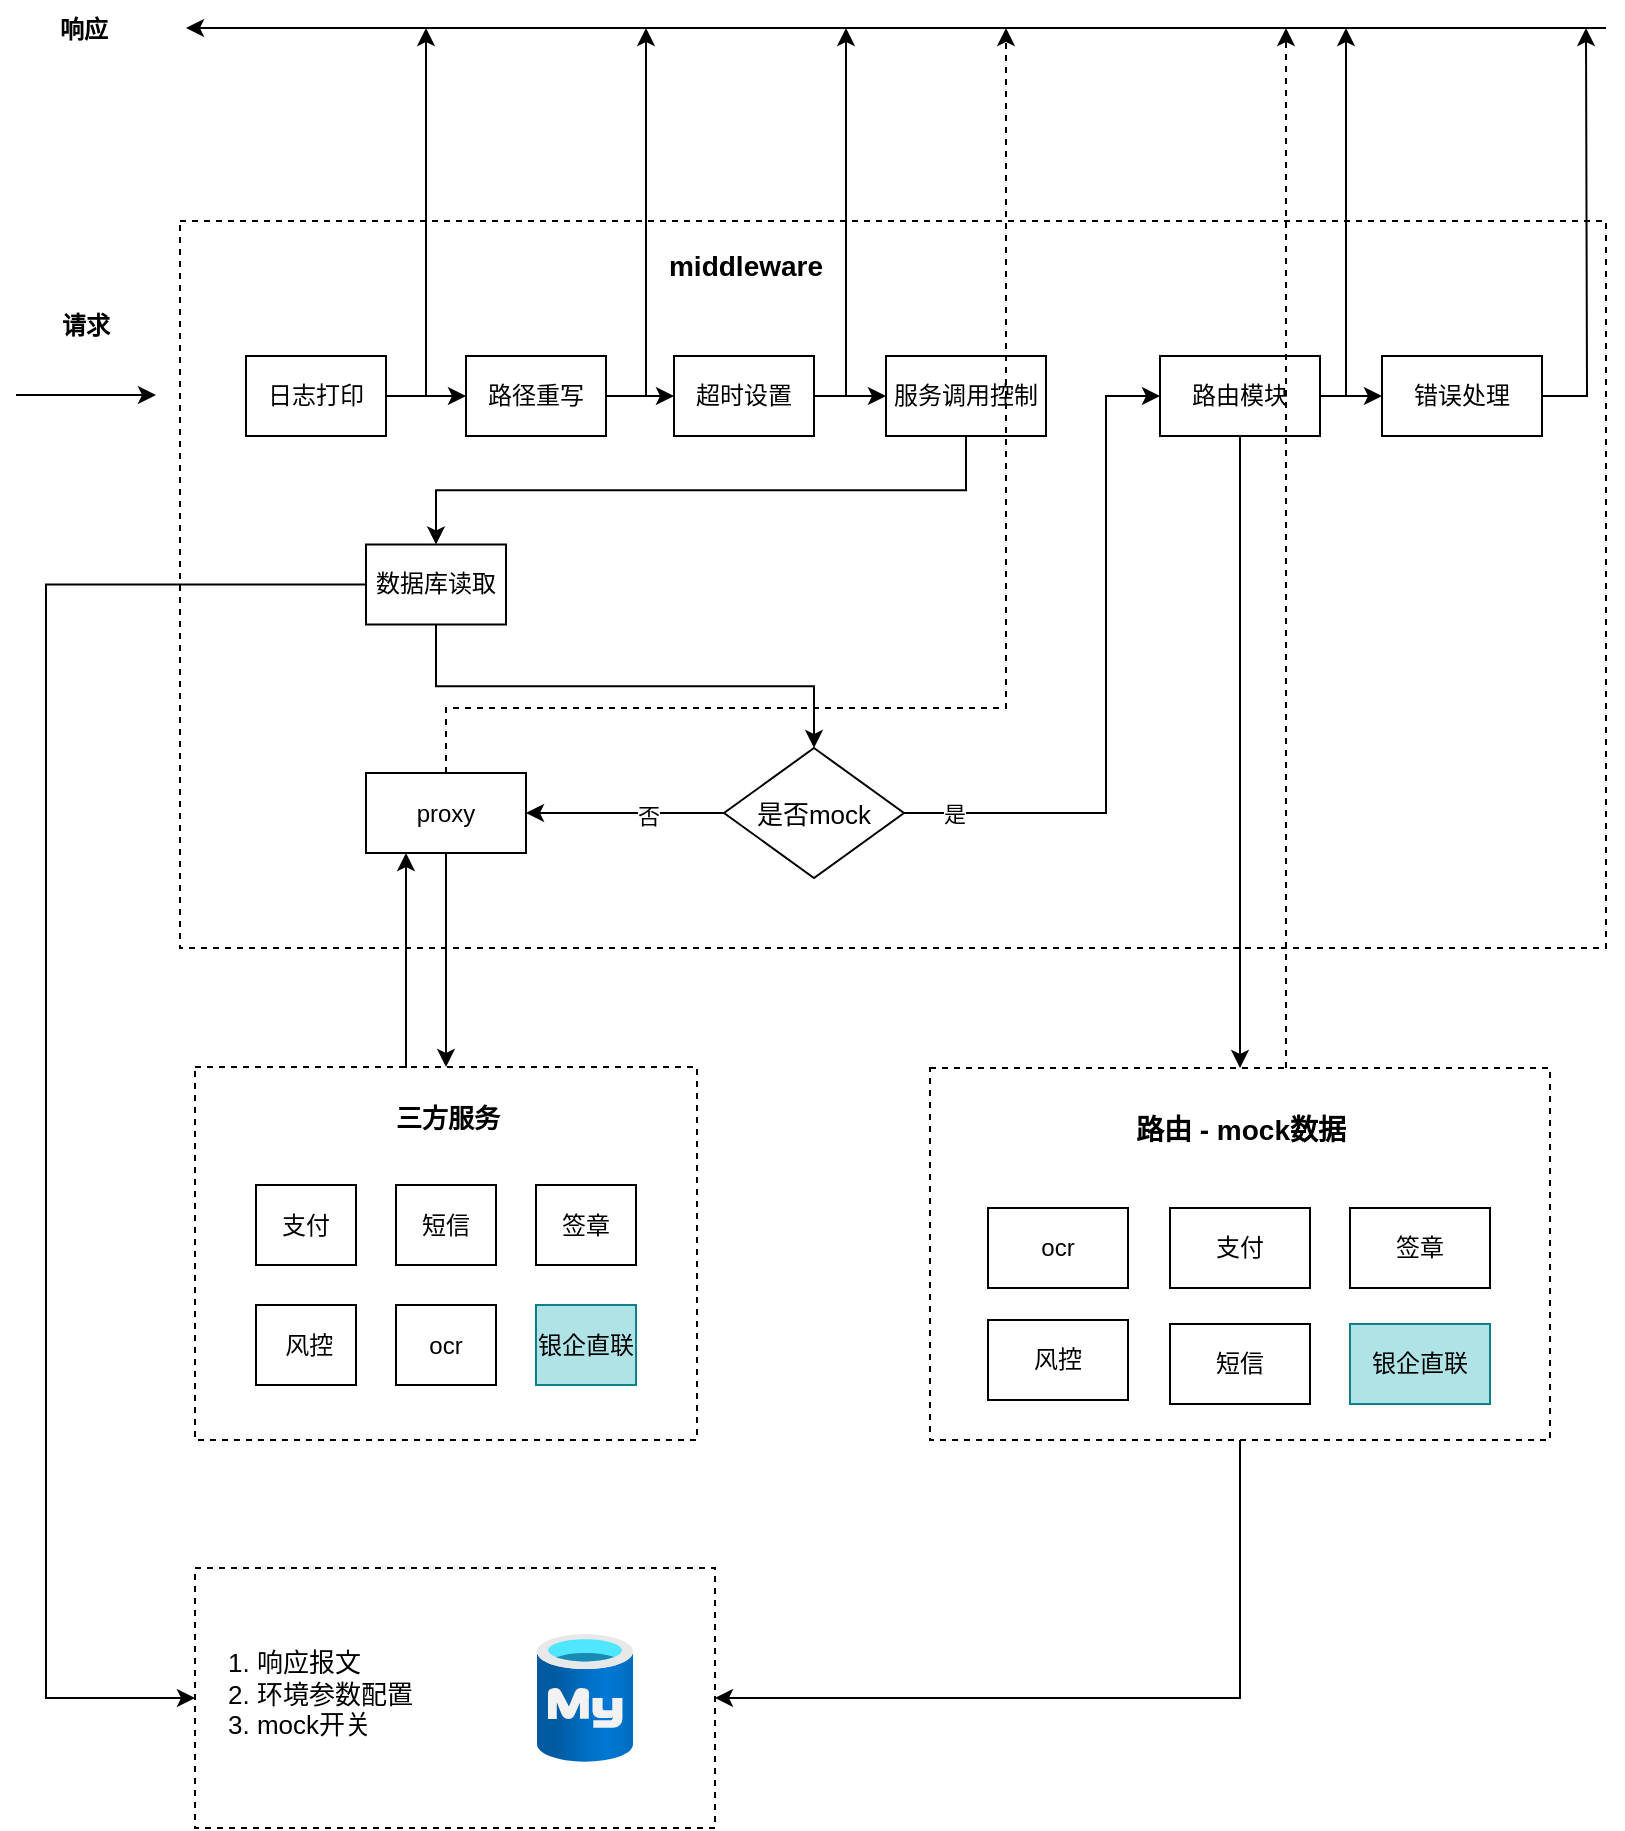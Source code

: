 <mxfile version="17.4.3" type="github">
  <diagram id="0J4tFUpqffA9D1Z7SYaG" name="Page-1">
    <mxGraphModel dx="1038" dy="547" grid="1" gridSize="10" guides="1" tooltips="1" connect="1" arrows="1" fold="1" page="1" pageScale="1" pageWidth="827" pageHeight="1169" math="0" shadow="0">
      <root>
        <mxCell id="0" />
        <mxCell id="1" parent="0" />
        <mxCell id="oRuydW940FplMV_MUn1F-1" value="" style="endArrow=classic;html=1;rounded=0;" parent="1" edge="1">
          <mxGeometry width="50" height="50" relative="1" as="geometry">
            <mxPoint x="15" y="413.5" as="sourcePoint" />
            <mxPoint x="85" y="413.5" as="targetPoint" />
          </mxGeometry>
        </mxCell>
        <mxCell id="oRuydW940FplMV_MUn1F-3" value="" style="rounded=0;whiteSpace=wrap;html=1;dashed=1;fillColor=none;" parent="1" vertex="1">
          <mxGeometry x="97" y="326.5" width="713" height="363.5" as="geometry" />
        </mxCell>
        <mxCell id="oRuydW940FplMV_MUn1F-2" value="请求" style="text;html=1;strokeColor=none;fillColor=none;align=center;verticalAlign=middle;whiteSpace=wrap;rounded=0;fontStyle=1" parent="1" vertex="1">
          <mxGeometry x="20" y="364" width="60" height="30" as="geometry" />
        </mxCell>
        <mxCell id="oRuydW940FplMV_MUn1F-9" style="edgeStyle=orthogonalEdgeStyle;rounded=0;orthogonalLoop=1;jettySize=auto;html=1;exitX=1;exitY=0.5;exitDx=0;exitDy=0;entryX=0;entryY=0.5;entryDx=0;entryDy=0;" parent="1" source="oRuydW940FplMV_MUn1F-4" target="oRuydW940FplMV_MUn1F-5" edge="1">
          <mxGeometry relative="1" as="geometry" />
        </mxCell>
        <mxCell id="oRuydW940FplMV_MUn1F-4" value="日志打印" style="rounded=0;whiteSpace=wrap;html=1;" parent="1" vertex="1">
          <mxGeometry x="130" y="394" width="70" height="40" as="geometry" />
        </mxCell>
        <mxCell id="oRuydW940FplMV_MUn1F-10" style="edgeStyle=orthogonalEdgeStyle;rounded=0;orthogonalLoop=1;jettySize=auto;html=1;exitX=1;exitY=0.5;exitDx=0;exitDy=0;entryX=0;entryY=0.5;entryDx=0;entryDy=0;" parent="1" source="oRuydW940FplMV_MUn1F-5" target="oRuydW940FplMV_MUn1F-6" edge="1">
          <mxGeometry relative="1" as="geometry" />
        </mxCell>
        <mxCell id="oRuydW940FplMV_MUn1F-5" value="路径重写" style="rounded=0;whiteSpace=wrap;html=1;" parent="1" vertex="1">
          <mxGeometry x="240" y="394" width="70" height="40" as="geometry" />
        </mxCell>
        <mxCell id="oRuydW940FplMV_MUn1F-11" style="edgeStyle=orthogonalEdgeStyle;rounded=0;orthogonalLoop=1;jettySize=auto;html=1;exitX=1;exitY=0.5;exitDx=0;exitDy=0;entryX=0;entryY=0.5;entryDx=0;entryDy=0;" parent="1" source="oRuydW940FplMV_MUn1F-6" target="oRuydW940FplMV_MUn1F-8" edge="1">
          <mxGeometry relative="1" as="geometry" />
        </mxCell>
        <mxCell id="oRuydW940FplMV_MUn1F-6" value="超时设置" style="rounded=0;whiteSpace=wrap;html=1;" parent="1" vertex="1">
          <mxGeometry x="344" y="394" width="70" height="40" as="geometry" />
        </mxCell>
        <mxCell id="oRuydW940FplMV_MUn1F-7" value="middleware" style="text;html=1;strokeColor=none;fillColor=none;align=center;verticalAlign=middle;whiteSpace=wrap;rounded=0;fontStyle=1;fontSize=14;" parent="1" vertex="1">
          <mxGeometry x="350" y="334" width="60" height="30" as="geometry" />
        </mxCell>
        <mxCell id="oRuydW940FplMV_MUn1F-93" style="edgeStyle=orthogonalEdgeStyle;rounded=0;orthogonalLoop=1;jettySize=auto;html=1;exitX=0.5;exitY=1;exitDx=0;exitDy=0;entryX=0.5;entryY=0;entryDx=0;entryDy=0;fontSize=13;" parent="1" source="oRuydW940FplMV_MUn1F-8" target="oRuydW940FplMV_MUn1F-92" edge="1">
          <mxGeometry relative="1" as="geometry" />
        </mxCell>
        <mxCell id="oRuydW940FplMV_MUn1F-8" value="服务调用控制" style="rounded=0;whiteSpace=wrap;html=1;" parent="1" vertex="1">
          <mxGeometry x="450" y="394" width="80" height="40" as="geometry" />
        </mxCell>
        <mxCell id="isv2t2CusdyDPksusqRq-3" style="edgeStyle=orthogonalEdgeStyle;rounded=0;orthogonalLoop=1;jettySize=auto;html=1;exitX=0;exitY=0.5;exitDx=0;exitDy=0;entryX=1;entryY=0.5;entryDx=0;entryDy=0;" edge="1" parent="1" source="oRuydW940FplMV_MUn1F-26" target="oRuydW940FplMV_MUn1F-71">
          <mxGeometry relative="1" as="geometry" />
        </mxCell>
        <mxCell id="isv2t2CusdyDPksusqRq-4" value="否" style="edgeLabel;html=1;align=center;verticalAlign=middle;resizable=0;points=[];" vertex="1" connectable="0" parent="isv2t2CusdyDPksusqRq-3">
          <mxGeometry x="-0.228" y="1" relative="1" as="geometry">
            <mxPoint as="offset" />
          </mxGeometry>
        </mxCell>
        <mxCell id="isv2t2CusdyDPksusqRq-5" style="edgeStyle=orthogonalEdgeStyle;rounded=0;orthogonalLoop=1;jettySize=auto;html=1;exitX=1;exitY=0.5;exitDx=0;exitDy=0;entryX=0;entryY=0.5;entryDx=0;entryDy=0;" edge="1" parent="1" source="oRuydW940FplMV_MUn1F-26" target="oRuydW940FplMV_MUn1F-41">
          <mxGeometry relative="1" as="geometry">
            <Array as="points">
              <mxPoint x="560" y="623" />
              <mxPoint x="560" y="414" />
            </Array>
          </mxGeometry>
        </mxCell>
        <mxCell id="isv2t2CusdyDPksusqRq-7" value="是" style="edgeLabel;html=1;align=center;verticalAlign=middle;resizable=0;points=[];" vertex="1" connectable="0" parent="isv2t2CusdyDPksusqRq-5">
          <mxGeometry x="-0.768" y="-1" relative="1" as="geometry">
            <mxPoint x="-14" y="-1" as="offset" />
          </mxGeometry>
        </mxCell>
        <mxCell id="oRuydW940FplMV_MUn1F-26" value="&lt;font style=&quot;font-size: 13px&quot;&gt;是否mock&lt;/font&gt;" style="rhombus;whiteSpace=wrap;html=1;fontSize=14;fillColor=none;" parent="1" vertex="1">
          <mxGeometry x="369" y="590" width="90" height="65" as="geometry" />
        </mxCell>
        <mxCell id="isv2t2CusdyDPksusqRq-10" style="edgeStyle=orthogonalEdgeStyle;rounded=0;orthogonalLoop=1;jettySize=auto;html=1;exitX=0.5;exitY=1;exitDx=0;exitDy=0;entryX=0.5;entryY=0;entryDx=0;entryDy=0;" edge="1" parent="1" source="oRuydW940FplMV_MUn1F-41" target="oRuydW940FplMV_MUn1F-23">
          <mxGeometry relative="1" as="geometry" />
        </mxCell>
        <mxCell id="oRuydW940FplMV_MUn1F-41" value="路由模块" style="rounded=0;whiteSpace=wrap;html=1;fillColor=default;" parent="1" vertex="1">
          <mxGeometry x="587" y="394" width="80" height="40" as="geometry" />
        </mxCell>
        <mxCell id="oRuydW940FplMV_MUn1F-44" style="edgeStyle=orthogonalEdgeStyle;rounded=0;orthogonalLoop=1;jettySize=auto;html=1;exitX=1;exitY=0.5;exitDx=0;exitDy=0;fontSize=14;" parent="1" source="oRuydW940FplMV_MUn1F-41" target="oRuydW940FplMV_MUn1F-42" edge="1">
          <mxGeometry relative="1" as="geometry" />
        </mxCell>
        <mxCell id="isv2t2CusdyDPksusqRq-8" style="edgeStyle=orthogonalEdgeStyle;rounded=0;orthogonalLoop=1;jettySize=auto;html=1;exitX=1;exitY=0.5;exitDx=0;exitDy=0;" edge="1" parent="1" source="oRuydW940FplMV_MUn1F-42">
          <mxGeometry relative="1" as="geometry">
            <mxPoint x="800" y="230" as="targetPoint" />
          </mxGeometry>
        </mxCell>
        <mxCell id="oRuydW940FplMV_MUn1F-42" value="错误处理" style="rounded=0;whiteSpace=wrap;html=1;" parent="1" vertex="1">
          <mxGeometry x="698" y="394" width="80" height="40" as="geometry" />
        </mxCell>
        <mxCell id="oRuydW940FplMV_MUn1F-64" value="" style="group" parent="1" vertex="1" connectable="0">
          <mxGeometry x="104.5" y="749.5" width="251" height="186.5" as="geometry" />
        </mxCell>
        <mxCell id="oRuydW940FplMV_MUn1F-33" value="支付" style="rounded=0;whiteSpace=wrap;html=1;movable=1;resizable=1;rotatable=1;deletable=1;editable=1;connectable=1;" parent="oRuydW940FplMV_MUn1F-64" vertex="1">
          <mxGeometry x="30.5" y="59" width="50" height="40" as="geometry" />
        </mxCell>
        <mxCell id="oRuydW940FplMV_MUn1F-34" value="签章" style="rounded=0;whiteSpace=wrap;html=1;movable=1;resizable=1;rotatable=1;deletable=1;editable=1;connectable=1;" parent="oRuydW940FplMV_MUn1F-64" vertex="1">
          <mxGeometry x="170.5" y="59" width="50" height="40" as="geometry" />
        </mxCell>
        <mxCell id="oRuydW940FplMV_MUn1F-36" value="&amp;nbsp;风控" style="rounded=0;whiteSpace=wrap;html=1;movable=1;resizable=1;rotatable=1;deletable=1;editable=1;connectable=1;" parent="oRuydW940FplMV_MUn1F-64" vertex="1">
          <mxGeometry x="30.5" y="119" width="50" height="40" as="geometry" />
        </mxCell>
        <mxCell id="oRuydW940FplMV_MUn1F-39" value="短信" style="rounded=0;whiteSpace=wrap;html=1;movable=1;resizable=1;rotatable=1;deletable=1;editable=1;connectable=1;" parent="oRuydW940FplMV_MUn1F-64" vertex="1">
          <mxGeometry x="100.5" y="59" width="50" height="40" as="geometry" />
        </mxCell>
        <mxCell id="oRuydW940FplMV_MUn1F-53" value="ocr" style="rounded=0;whiteSpace=wrap;html=1;movable=1;resizable=1;rotatable=1;deletable=1;editable=1;connectable=1;" parent="oRuydW940FplMV_MUn1F-64" vertex="1">
          <mxGeometry x="100.5" y="119" width="50" height="40" as="geometry" />
        </mxCell>
        <mxCell id="oRuydW940FplMV_MUn1F-58" value="" style="rounded=0;whiteSpace=wrap;html=1;dashed=1;fontSize=13;fillColor=none;" parent="oRuydW940FplMV_MUn1F-64" vertex="1">
          <mxGeometry width="251" height="186.5" as="geometry" />
        </mxCell>
        <mxCell id="oRuydW940FplMV_MUn1F-54" value="银企直联" style="rounded=0;whiteSpace=wrap;html=1;movable=1;resizable=1;rotatable=1;deletable=1;editable=1;connectable=1;fillColor=#b0e3e6;strokeColor=#0e8088;" parent="oRuydW940FplMV_MUn1F-64" vertex="1">
          <mxGeometry x="170.5" y="119" width="50" height="40" as="geometry" />
        </mxCell>
        <mxCell id="oRuydW940FplMV_MUn1F-63" value="三方服务" style="text;html=1;strokeColor=none;fillColor=none;align=center;verticalAlign=middle;whiteSpace=wrap;rounded=0;dashed=1;fontSize=13;fontStyle=1" parent="oRuydW940FplMV_MUn1F-64" vertex="1">
          <mxGeometry x="96" y="10" width="60" height="30" as="geometry" />
        </mxCell>
        <mxCell id="oRuydW940FplMV_MUn1F-67" value="" style="group" parent="1" vertex="1" connectable="0">
          <mxGeometry x="472" y="750" width="310" height="186" as="geometry" />
        </mxCell>
        <mxCell id="oRuydW940FplMV_MUn1F-23" value="" style="rounded=0;whiteSpace=wrap;html=1;dashed=1;fontSize=14;fillColor=none;" parent="oRuydW940FplMV_MUn1F-67" vertex="1">
          <mxGeometry width="310" height="186" as="geometry" />
        </mxCell>
        <mxCell id="oRuydW940FplMV_MUn1F-13" value="ocr" style="rounded=0;whiteSpace=wrap;html=1;" parent="oRuydW940FplMV_MUn1F-67" vertex="1">
          <mxGeometry x="29" y="70" width="70" height="40" as="geometry" />
        </mxCell>
        <mxCell id="oRuydW940FplMV_MUn1F-14" value="风控" style="rounded=0;whiteSpace=wrap;html=1;" parent="oRuydW940FplMV_MUn1F-67" vertex="1">
          <mxGeometry x="29" y="126" width="70" height="40" as="geometry" />
        </mxCell>
        <mxCell id="oRuydW940FplMV_MUn1F-15" value="支付" style="rounded=0;whiteSpace=wrap;html=1;" parent="oRuydW940FplMV_MUn1F-67" vertex="1">
          <mxGeometry x="120" y="70" width="70" height="40" as="geometry" />
        </mxCell>
        <mxCell id="oRuydW940FplMV_MUn1F-16" value="签章" style="rounded=0;whiteSpace=wrap;html=1;" parent="oRuydW940FplMV_MUn1F-67" vertex="1">
          <mxGeometry x="210" y="70" width="70" height="40" as="geometry" />
        </mxCell>
        <mxCell id="oRuydW940FplMV_MUn1F-17" value="短信" style="rounded=0;whiteSpace=wrap;html=1;" parent="oRuydW940FplMV_MUn1F-67" vertex="1">
          <mxGeometry x="120" y="128" width="70" height="40" as="geometry" />
        </mxCell>
        <mxCell id="oRuydW940FplMV_MUn1F-25" value="路由 - mock数据" style="text;html=1;strokeColor=none;fillColor=none;align=center;verticalAlign=middle;whiteSpace=wrap;rounded=0;dashed=1;fontSize=14;fontStyle=1" parent="oRuydW940FplMV_MUn1F-67" vertex="1">
          <mxGeometry x="89.5" y="16" width="131" height="30" as="geometry" />
        </mxCell>
        <mxCell id="oRuydW940FplMV_MUn1F-46" value="银企直联" style="rounded=0;whiteSpace=wrap;html=1;fillColor=#b0e3e6;strokeColor=#0e8088;" parent="oRuydW940FplMV_MUn1F-67" vertex="1">
          <mxGeometry x="210" y="128" width="70" height="40" as="geometry" />
        </mxCell>
        <mxCell id="oRuydW940FplMV_MUn1F-72" style="edgeStyle=orthogonalEdgeStyle;rounded=0;orthogonalLoop=1;jettySize=auto;html=1;exitX=0.5;exitY=1;exitDx=0;exitDy=0;entryX=0.5;entryY=0;entryDx=0;entryDy=0;fontSize=13;" parent="1" source="oRuydW940FplMV_MUn1F-71" target="oRuydW940FplMV_MUn1F-58" edge="1">
          <mxGeometry relative="1" as="geometry" />
        </mxCell>
        <mxCell id="isv2t2CusdyDPksusqRq-18" style="edgeStyle=orthogonalEdgeStyle;rounded=0;orthogonalLoop=1;jettySize=auto;html=1;exitX=0.5;exitY=0;exitDx=0;exitDy=0;dashed=1;" edge="1" parent="1" source="oRuydW940FplMV_MUn1F-71">
          <mxGeometry relative="1" as="geometry">
            <mxPoint x="510" y="230" as="targetPoint" />
            <Array as="points">
              <mxPoint x="230" y="570" />
              <mxPoint x="510" y="570" />
            </Array>
          </mxGeometry>
        </mxCell>
        <mxCell id="oRuydW940FplMV_MUn1F-71" value="proxy" style="rounded=0;whiteSpace=wrap;html=1;" parent="1" vertex="1">
          <mxGeometry x="190" y="602.5" width="80" height="40" as="geometry" />
        </mxCell>
        <mxCell id="oRuydW940FplMV_MUn1F-77" value="" style="endArrow=classic;html=1;rounded=0;fontSize=13;" parent="1" edge="1">
          <mxGeometry width="50" height="50" relative="1" as="geometry">
            <mxPoint x="810" y="230" as="sourcePoint" />
            <mxPoint x="100" y="230" as="targetPoint" />
          </mxGeometry>
        </mxCell>
        <mxCell id="oRuydW940FplMV_MUn1F-80" value="" style="endArrow=classic;html=1;rounded=0;fontSize=13;" parent="1" edge="1">
          <mxGeometry width="50" height="50" relative="1" as="geometry">
            <mxPoint x="220" y="414" as="sourcePoint" />
            <mxPoint x="220" y="230" as="targetPoint" />
          </mxGeometry>
        </mxCell>
        <mxCell id="oRuydW940FplMV_MUn1F-81" value="" style="endArrow=classic;html=1;rounded=0;fontSize=13;" parent="1" edge="1">
          <mxGeometry width="50" height="50" relative="1" as="geometry">
            <mxPoint x="330" y="414" as="sourcePoint" />
            <mxPoint x="330" y="230" as="targetPoint" />
          </mxGeometry>
        </mxCell>
        <mxCell id="oRuydW940FplMV_MUn1F-82" value="" style="endArrow=classic;html=1;rounded=0;fontSize=13;" parent="1" edge="1">
          <mxGeometry width="50" height="50" relative="1" as="geometry">
            <mxPoint x="430" y="414" as="sourcePoint" />
            <mxPoint x="430" y="230" as="targetPoint" />
          </mxGeometry>
        </mxCell>
        <mxCell id="oRuydW940FplMV_MUn1F-84" value="" style="endArrow=classic;html=1;rounded=0;fontSize=13;" parent="1" edge="1">
          <mxGeometry width="50" height="50" relative="1" as="geometry">
            <mxPoint x="680" y="414" as="sourcePoint" />
            <mxPoint x="680" y="230" as="targetPoint" />
          </mxGeometry>
        </mxCell>
        <mxCell id="oRuydW940FplMV_MUn1F-87" value="响应" style="text;html=1;strokeColor=none;fillColor=none;align=center;verticalAlign=middle;whiteSpace=wrap;rounded=0;fontStyle=1" parent="1" vertex="1">
          <mxGeometry x="19" y="216" width="60" height="30" as="geometry" />
        </mxCell>
        <mxCell id="oRuydW940FplMV_MUn1F-95" style="edgeStyle=orthogonalEdgeStyle;rounded=0;orthogonalLoop=1;jettySize=auto;html=1;exitX=0.5;exitY=1;exitDx=0;exitDy=0;entryX=0.5;entryY=0;entryDx=0;entryDy=0;fontSize=13;" parent="1" source="oRuydW940FplMV_MUn1F-92" target="oRuydW940FplMV_MUn1F-26" edge="1">
          <mxGeometry relative="1" as="geometry" />
        </mxCell>
        <mxCell id="isv2t2CusdyDPksusqRq-14" style="edgeStyle=orthogonalEdgeStyle;rounded=0;orthogonalLoop=1;jettySize=auto;html=1;exitX=0;exitY=0.5;exitDx=0;exitDy=0;entryX=0;entryY=0.5;entryDx=0;entryDy=0;" edge="1" parent="1" source="oRuydW940FplMV_MUn1F-92" target="oRuydW940FplMV_MUn1F-89">
          <mxGeometry relative="1" as="geometry">
            <Array as="points">
              <mxPoint x="30" y="508" />
              <mxPoint x="30" y="1065" />
            </Array>
          </mxGeometry>
        </mxCell>
        <mxCell id="oRuydW940FplMV_MUn1F-92" value="数据库读取" style="rounded=0;whiteSpace=wrap;html=1;" parent="1" vertex="1">
          <mxGeometry x="190" y="488.25" width="70" height="40" as="geometry" />
        </mxCell>
        <mxCell id="isv2t2CusdyDPksusqRq-1" value="" style="group" vertex="1" connectable="0" parent="1">
          <mxGeometry x="104.5" y="1000" width="260" height="130" as="geometry" />
        </mxCell>
        <mxCell id="oRuydW940FplMV_MUn1F-88" value="" style="aspect=fixed;html=1;points=[];align=center;image;fontSize=12;image=img/lib/azure2/databases/Azure_Database_MySQL_Server.svg;dashed=1;fillColor=none;" parent="isv2t2CusdyDPksusqRq-1" vertex="1">
          <mxGeometry x="171" y="33" width="48" height="64" as="geometry" />
        </mxCell>
        <mxCell id="oRuydW940FplMV_MUn1F-89" value="" style="rounded=0;whiteSpace=wrap;html=1;dashed=1;fontSize=13;fillColor=none;" parent="isv2t2CusdyDPksusqRq-1" vertex="1">
          <mxGeometry width="260" height="130" as="geometry" />
        </mxCell>
        <mxCell id="oRuydW940FplMV_MUn1F-91" value="1. 响应报文&lt;br&gt;2. 环境参数配置&lt;br&gt;3. mock开关" style="text;html=1;strokeColor=none;fillColor=none;align=left;verticalAlign=middle;whiteSpace=wrap;rounded=0;dashed=1;fontSize=13;" parent="isv2t2CusdyDPksusqRq-1" vertex="1">
          <mxGeometry x="14" y="23" width="121" height="80" as="geometry" />
        </mxCell>
        <mxCell id="isv2t2CusdyDPksusqRq-13" style="edgeStyle=orthogonalEdgeStyle;rounded=0;orthogonalLoop=1;jettySize=auto;html=1;exitX=0.5;exitY=1;exitDx=0;exitDy=0;entryX=1;entryY=0.5;entryDx=0;entryDy=0;" edge="1" parent="1" source="oRuydW940FplMV_MUn1F-23" target="oRuydW940FplMV_MUn1F-89">
          <mxGeometry relative="1" as="geometry" />
        </mxCell>
        <mxCell id="isv2t2CusdyDPksusqRq-16" style="edgeStyle=orthogonalEdgeStyle;rounded=0;orthogonalLoop=1;jettySize=auto;html=1;entryX=0.25;entryY=1;entryDx=0;entryDy=0;" edge="1" parent="1" target="oRuydW940FplMV_MUn1F-71">
          <mxGeometry relative="1" as="geometry">
            <mxPoint x="210" y="750" as="sourcePoint" />
            <Array as="points">
              <mxPoint x="210" y="750" />
            </Array>
          </mxGeometry>
        </mxCell>
        <mxCell id="isv2t2CusdyDPksusqRq-19" style="edgeStyle=orthogonalEdgeStyle;rounded=0;orthogonalLoop=1;jettySize=auto;html=1;dashed=1;" edge="1" parent="1">
          <mxGeometry relative="1" as="geometry">
            <mxPoint x="650" y="230" as="targetPoint" />
            <mxPoint x="650" y="750" as="sourcePoint" />
            <Array as="points">
              <mxPoint x="650" y="750" />
            </Array>
          </mxGeometry>
        </mxCell>
      </root>
    </mxGraphModel>
  </diagram>
</mxfile>
